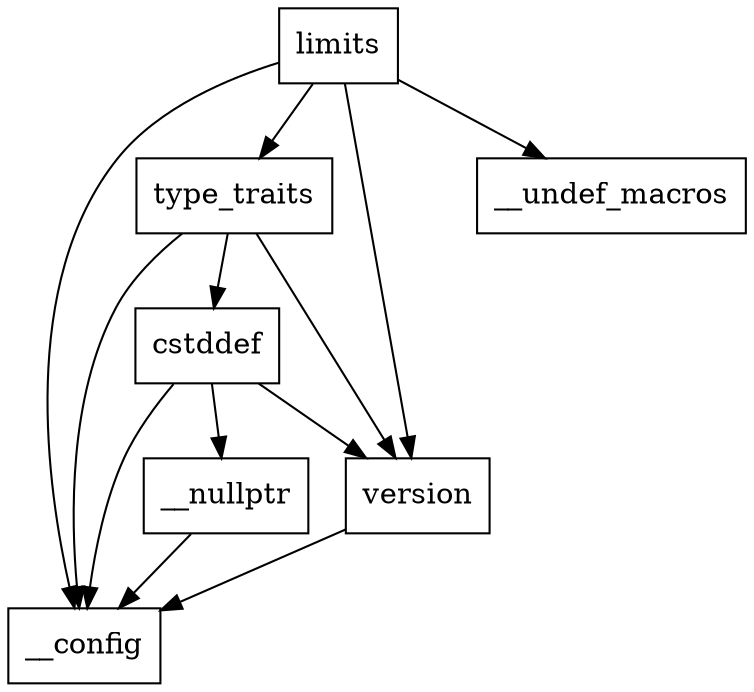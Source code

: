 digraph "dependencies" {
  header_1 [ shape="box", label="limits"];
  header_2 [ shape="box", label="__config"];
  header_11 [ shape="box", label="type_traits"];
  header_12 [ shape="box", label="cstddef"];
  header_13 [ shape="box", label="version"];
  header_16 [ shape="box", label="__nullptr"];
  header_17 [ shape="box", label="__undef_macros"];
  header_1 -> header_2;
  header_1 -> header_11;
  header_1 -> header_17;
  header_1 -> header_13;
  header_11 -> header_2;
  header_11 -> header_12;
  header_11 -> header_13;
  header_13 -> header_2;
  header_16 -> header_2;
  header_12 -> header_2;
  header_12 -> header_13;
  header_12 -> header_16;
}